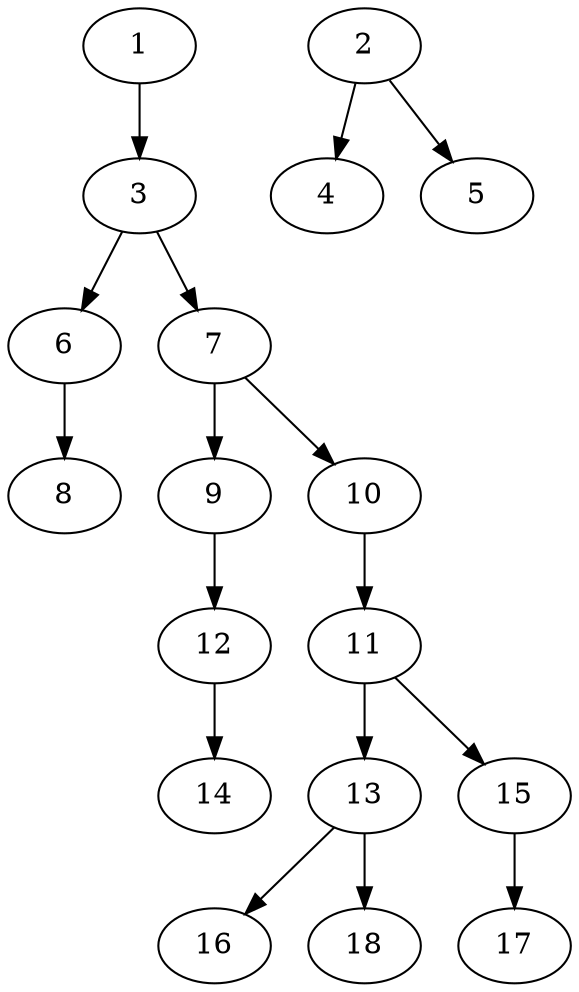 // DAG (tier=1-easy, mode=data, n=18, ccr=0.333, fat=0.465, density=0.216, regular=0.667, jump=0.018, mindata=1048576, maxdata=8388608)
// DAG automatically generated by daggen at Sun Aug 24 16:33:33 2025
// /home/ermia/Project/Environments/daggen/bin/daggen --dot --ccr 0.333 --fat 0.465 --regular 0.667 --density 0.216 --jump 0.018 --mindata 1048576 --maxdata 8388608 -n 18 
digraph G {
  1 [size="765437886305098368", alpha="0.02", expect_size="382718943152549184"]
  1 -> 3 [size ="271017939304448"]
  2 [size="156555039153069504", alpha="0.08", expect_size="78277519576534752"]
  2 -> 4 [size ="63070286118912"]
  2 -> 5 [size ="63070286118912"]
  3 [size="3942193902653547", alpha="0.05", expect_size="1971096951326773"]
  3 -> 6 [size ="274845828907008"]
  3 -> 7 [size ="274845828907008"]
  4 [size="7915371022586358", alpha="0.00", expect_size="3957685511293179"]
  5 [size="254296403478442934272", alpha="0.07", expect_size="127148201739221467136"]
  6 [size="5465608697006627", alpha="0.10", expect_size="2732804348503313"]
  6 -> 8 [size ="153594078691328"]
  7 [size="12181873367373920", alpha="0.04", expect_size="6090936683686960"]
  7 -> 9 [size ="224565351415808"]
  7 -> 10 [size ="224565351415808"]
  8 [size="17356044739323218", alpha="0.12", expect_size="8678022369661609"]
  9 [size="74818567459045376000", alpha="0.13", expect_size="37409283729522688000"]
  9 -> 12 [size ="142046186700800"]
  10 [size="54874772526694662144", alpha="0.01", expect_size="27437386263347331072"]
  10 -> 11 [size ="115523891232768"]
  11 [size="346565082102613888", alpha="0.04", expect_size="173282541051306944"]
  11 -> 13 [size ="360881951080448"]
  11 -> 15 [size ="360881951080448"]
  12 [size="24376664207299176", alpha="0.18", expect_size="12188332103649588"]
  12 -> 14 [size ="47716289740800"]
  13 [size="13126312764017304", alpha="0.01", expect_size="6563156382008652"]
  13 -> 16 [size ="222400461406208"]
  13 -> 18 [size ="222400461406208"]
  14 [size="64529839446674112512", alpha="0.20", expect_size="32264919723337056256"]
  15 [size="28933085835619729408", alpha="0.05", expect_size="14466542917809864704"]
  15 -> 17 [size ="75396842258432"]
  16 [size="151849385867608064000", alpha="0.00", expect_size="75924692933804032000"]
  17 [size="367844459946519680", alpha="0.19", expect_size="183922229973259840"]
  18 [size="13321491621871616000", alpha="0.19", expect_size="6660745810935808000"]
}
